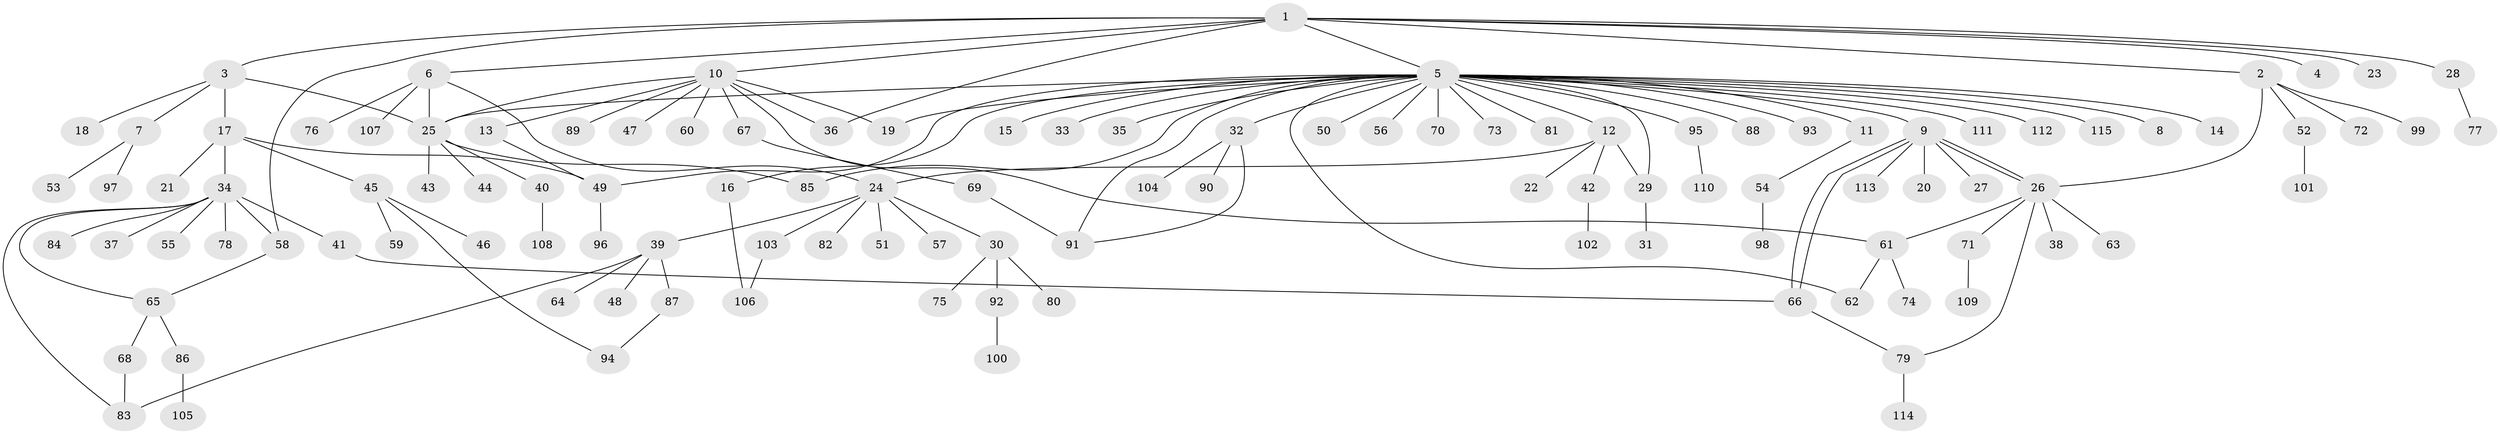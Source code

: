 // Generated by graph-tools (version 1.1) at 2025/01/03/09/25 03:01:56]
// undirected, 115 vertices, 139 edges
graph export_dot {
graph [start="1"]
  node [color=gray90,style=filled];
  1;
  2;
  3;
  4;
  5;
  6;
  7;
  8;
  9;
  10;
  11;
  12;
  13;
  14;
  15;
  16;
  17;
  18;
  19;
  20;
  21;
  22;
  23;
  24;
  25;
  26;
  27;
  28;
  29;
  30;
  31;
  32;
  33;
  34;
  35;
  36;
  37;
  38;
  39;
  40;
  41;
  42;
  43;
  44;
  45;
  46;
  47;
  48;
  49;
  50;
  51;
  52;
  53;
  54;
  55;
  56;
  57;
  58;
  59;
  60;
  61;
  62;
  63;
  64;
  65;
  66;
  67;
  68;
  69;
  70;
  71;
  72;
  73;
  74;
  75;
  76;
  77;
  78;
  79;
  80;
  81;
  82;
  83;
  84;
  85;
  86;
  87;
  88;
  89;
  90;
  91;
  92;
  93;
  94;
  95;
  96;
  97;
  98;
  99;
  100;
  101;
  102;
  103;
  104;
  105;
  106;
  107;
  108;
  109;
  110;
  111;
  112;
  113;
  114;
  115;
  1 -- 2;
  1 -- 3;
  1 -- 4;
  1 -- 5;
  1 -- 6;
  1 -- 10;
  1 -- 23;
  1 -- 28;
  1 -- 36;
  1 -- 58;
  2 -- 26;
  2 -- 52;
  2 -- 72;
  2 -- 99;
  3 -- 7;
  3 -- 17;
  3 -- 18;
  3 -- 25;
  5 -- 8;
  5 -- 9;
  5 -- 11;
  5 -- 12;
  5 -- 14;
  5 -- 15;
  5 -- 16;
  5 -- 19;
  5 -- 25;
  5 -- 29;
  5 -- 32;
  5 -- 33;
  5 -- 35;
  5 -- 49;
  5 -- 50;
  5 -- 56;
  5 -- 62;
  5 -- 70;
  5 -- 73;
  5 -- 81;
  5 -- 85;
  5 -- 88;
  5 -- 91;
  5 -- 93;
  5 -- 95;
  5 -- 111;
  5 -- 112;
  5 -- 115;
  6 -- 24;
  6 -- 25;
  6 -- 76;
  6 -- 107;
  7 -- 53;
  7 -- 97;
  9 -- 20;
  9 -- 26;
  9 -- 26;
  9 -- 27;
  9 -- 66;
  9 -- 66;
  9 -- 113;
  10 -- 13;
  10 -- 19;
  10 -- 25;
  10 -- 36;
  10 -- 47;
  10 -- 60;
  10 -- 61;
  10 -- 67;
  10 -- 89;
  11 -- 54;
  12 -- 22;
  12 -- 24;
  12 -- 29;
  12 -- 42;
  13 -- 49;
  16 -- 106;
  17 -- 21;
  17 -- 34;
  17 -- 45;
  17 -- 49;
  24 -- 30;
  24 -- 39;
  24 -- 51;
  24 -- 57;
  24 -- 82;
  24 -- 103;
  25 -- 40;
  25 -- 43;
  25 -- 44;
  25 -- 85;
  26 -- 38;
  26 -- 61;
  26 -- 63;
  26 -- 71;
  26 -- 79;
  28 -- 77;
  29 -- 31;
  30 -- 75;
  30 -- 80;
  30 -- 92;
  32 -- 90;
  32 -- 91;
  32 -- 104;
  34 -- 37;
  34 -- 41;
  34 -- 55;
  34 -- 58;
  34 -- 65;
  34 -- 78;
  34 -- 83;
  34 -- 84;
  39 -- 48;
  39 -- 64;
  39 -- 83;
  39 -- 87;
  40 -- 108;
  41 -- 66;
  42 -- 102;
  45 -- 46;
  45 -- 59;
  45 -- 94;
  49 -- 96;
  52 -- 101;
  54 -- 98;
  58 -- 65;
  61 -- 62;
  61 -- 74;
  65 -- 68;
  65 -- 86;
  66 -- 79;
  67 -- 69;
  68 -- 83;
  69 -- 91;
  71 -- 109;
  79 -- 114;
  86 -- 105;
  87 -- 94;
  92 -- 100;
  95 -- 110;
  103 -- 106;
}
